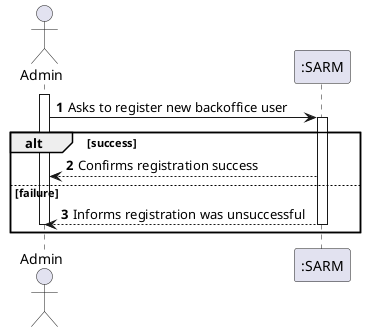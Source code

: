 @startuml
'https://plantuml.com/sequence-diagram

autonumber

actor "Admin" as adm

participant ":SARM" as sys


activate adm

adm -> sys : Asks to register new backoffice user

activate sys

alt success

    sys --> adm : Confirms registration success

else failure

    sys --> adm : Informs registration was unsuccessful

deactivate sys
    
deactivate adm

end

@enduml